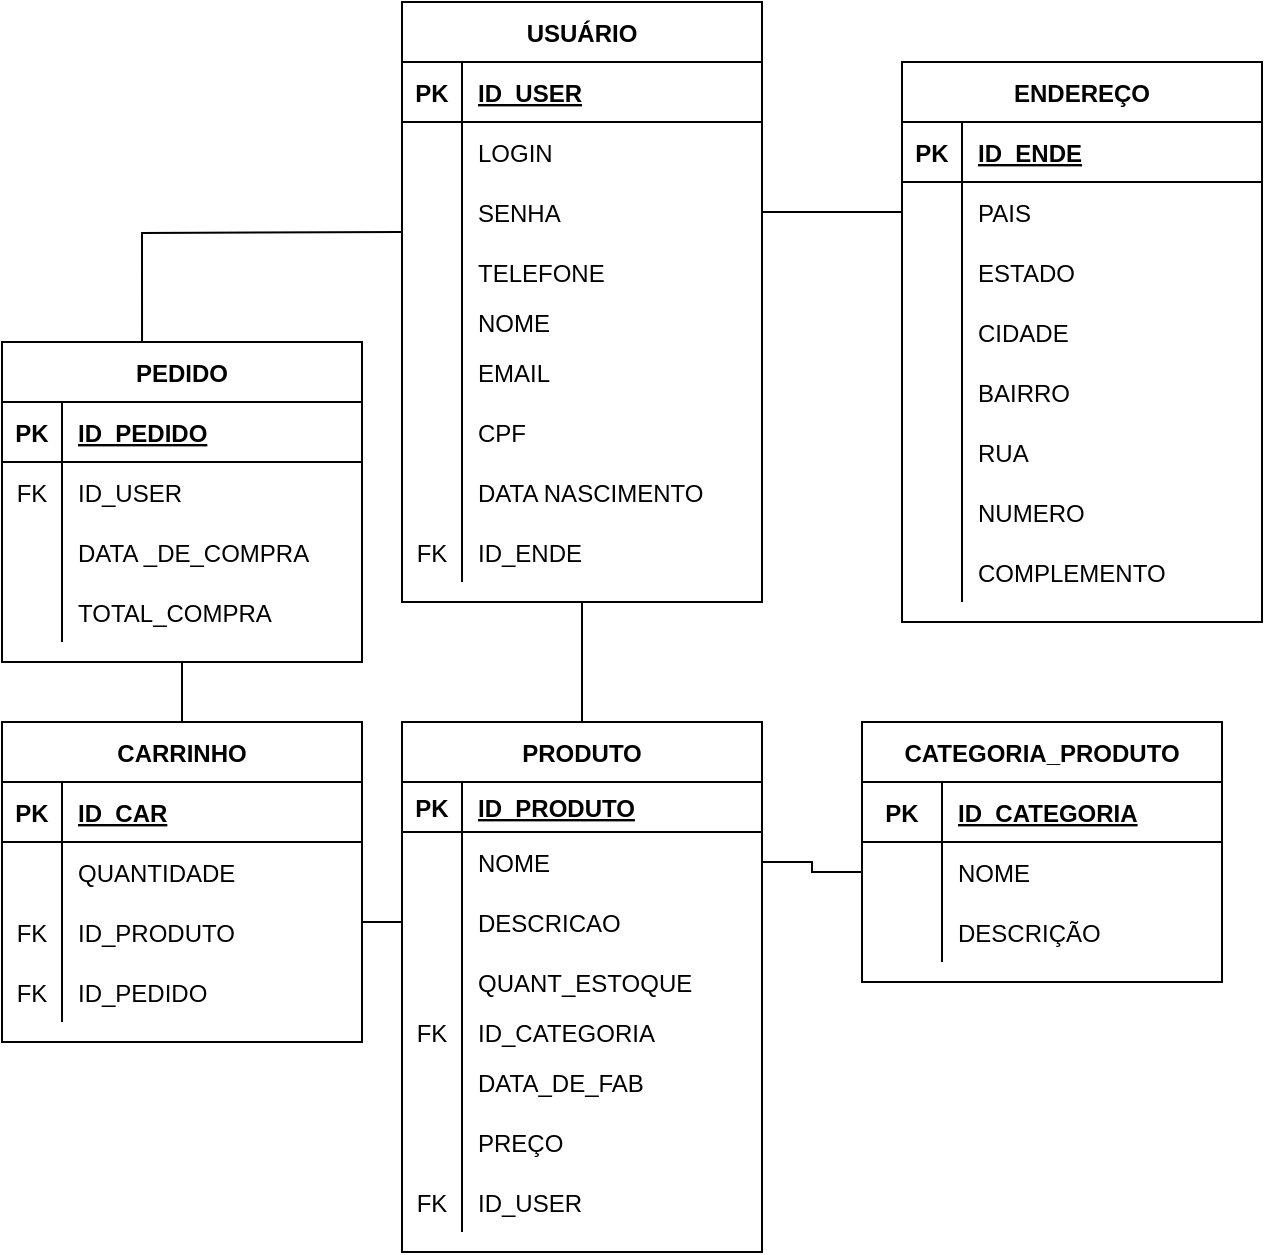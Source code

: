<mxfile version="13.5.1" type="device"><diagram id="thLeZX51l9fDppsSgGyf" name="Page-1"><mxGraphModel dx="1221" dy="1756" grid="1" gridSize="10" guides="1" tooltips="1" connect="1" arrows="1" fold="1" page="1" pageScale="1" pageWidth="827" pageHeight="1169" math="0" shadow="0"><root><mxCell id="0"/><mxCell id="1" parent="0"/><mxCell id="91RsyNtxcavMbEjp9YVm-163" style="edgeStyle=orthogonalEdgeStyle;rounded=0;orthogonalLoop=1;jettySize=auto;html=1;exitX=0;exitY=0.5;exitDx=0;exitDy=0;entryX=0.389;entryY=0;entryDx=0;entryDy=0;entryPerimeter=0;fontSize=14;endArrow=none;endFill=0;" parent="1" target="91RsyNtxcavMbEjp9YVm-136" edge="1"><mxGeometry relative="1" as="geometry"><mxPoint x="240" y="55" as="sourcePoint"/></mxGeometry></mxCell><mxCell id="zYFtbOFCYkph0KCVKsS1-35" style="edgeStyle=orthogonalEdgeStyle;rounded=0;orthogonalLoop=1;jettySize=auto;html=1;exitX=0.5;exitY=1;exitDx=0;exitDy=0;startArrow=none;startFill=0;strokeColor=#000000;entryX=0.5;entryY=0;entryDx=0;entryDy=0;endArrow=none;endFill=0;" edge="1" parent="1" source="91RsyNtxcavMbEjp9YVm-18" target="91RsyNtxcavMbEjp9YVm-158"><mxGeometry relative="1" as="geometry"><mxPoint x="329.588" y="300" as="targetPoint"/></mxGeometry></mxCell><mxCell id="91RsyNtxcavMbEjp9YVm-18" value="USUÁRIO" style="shape=table;startSize=30;container=1;collapsible=1;childLayout=tableLayout;fixedRows=1;rowLines=0;fontStyle=1;align=center;resizeLast=1;" parent="1" vertex="1"><mxGeometry x="240" y="-60" width="180" height="300" as="geometry"/></mxCell><mxCell id="91RsyNtxcavMbEjp9YVm-212" value="" style="shape=partialRectangle;collapsible=0;dropTarget=0;pointerEvents=0;fillColor=none;top=0;left=0;bottom=1;right=0;points=[[0,0.5],[1,0.5]];portConstraint=eastwest;" parent="91RsyNtxcavMbEjp9YVm-18" vertex="1"><mxGeometry y="30" width="180" height="30" as="geometry"/></mxCell><mxCell id="91RsyNtxcavMbEjp9YVm-213" value="PK" style="shape=partialRectangle;connectable=0;fillColor=none;top=0;left=0;bottom=0;right=0;fontStyle=1;overflow=hidden;" parent="91RsyNtxcavMbEjp9YVm-212" vertex="1"><mxGeometry width="30" height="30" as="geometry"/></mxCell><mxCell id="91RsyNtxcavMbEjp9YVm-214" value="ID_USER" style="shape=partialRectangle;connectable=0;fillColor=none;top=0;left=0;bottom=0;right=0;align=left;spacingLeft=6;fontStyle=5;overflow=hidden;" parent="91RsyNtxcavMbEjp9YVm-212" vertex="1"><mxGeometry x="30" width="150" height="30" as="geometry"/></mxCell><mxCell id="91RsyNtxcavMbEjp9YVm-167" value="" style="shape=partialRectangle;collapsible=0;dropTarget=0;pointerEvents=0;fillColor=none;top=0;left=0;bottom=0;right=0;points=[[0,0.5],[1,0.5]];portConstraint=eastwest;" parent="91RsyNtxcavMbEjp9YVm-18" vertex="1"><mxGeometry y="60" width="180" height="30" as="geometry"/></mxCell><mxCell id="91RsyNtxcavMbEjp9YVm-168" value="" style="shape=partialRectangle;connectable=0;fillColor=none;top=0;left=0;bottom=0;right=0;editable=1;overflow=hidden;" parent="91RsyNtxcavMbEjp9YVm-167" vertex="1"><mxGeometry width="30" height="30" as="geometry"/></mxCell><mxCell id="91RsyNtxcavMbEjp9YVm-169" value="LOGIN" style="shape=partialRectangle;connectable=0;fillColor=none;top=0;left=0;bottom=0;right=0;align=left;spacingLeft=6;overflow=hidden;" parent="91RsyNtxcavMbEjp9YVm-167" vertex="1"><mxGeometry x="30" width="150" height="30" as="geometry"/></mxCell><mxCell id="zYFtbOFCYkph0KCVKsS1-2" value="" style="shape=partialRectangle;collapsible=0;dropTarget=0;pointerEvents=0;fillColor=none;top=0;left=0;bottom=0;right=0;points=[[0,0.5],[1,0.5]];portConstraint=eastwest;" vertex="1" parent="91RsyNtxcavMbEjp9YVm-18"><mxGeometry y="90" width="180" height="30" as="geometry"/></mxCell><mxCell id="zYFtbOFCYkph0KCVKsS1-3" value="" style="shape=partialRectangle;connectable=0;fillColor=none;top=0;left=0;bottom=0;right=0;editable=1;overflow=hidden;" vertex="1" parent="zYFtbOFCYkph0KCVKsS1-2"><mxGeometry width="30" height="30" as="geometry"/></mxCell><mxCell id="zYFtbOFCYkph0KCVKsS1-4" value="SENHA" style="shape=partialRectangle;connectable=0;fillColor=none;top=0;left=0;bottom=0;right=0;align=left;spacingLeft=6;overflow=hidden;" vertex="1" parent="zYFtbOFCYkph0KCVKsS1-2"><mxGeometry x="30" width="150" height="30" as="geometry"/></mxCell><mxCell id="91RsyNtxcavMbEjp9YVm-224" value="" style="shape=partialRectangle;collapsible=0;dropTarget=0;pointerEvents=0;fillColor=none;top=0;left=0;bottom=0;right=0;points=[[0,0.5],[1,0.5]];portConstraint=eastwest;" parent="91RsyNtxcavMbEjp9YVm-18" vertex="1"><mxGeometry y="120" width="180" height="30" as="geometry"/></mxCell><mxCell id="91RsyNtxcavMbEjp9YVm-225" value="" style="shape=partialRectangle;connectable=0;fillColor=none;top=0;left=0;bottom=0;right=0;editable=1;overflow=hidden;" parent="91RsyNtxcavMbEjp9YVm-224" vertex="1"><mxGeometry width="30" height="30" as="geometry"/></mxCell><mxCell id="91RsyNtxcavMbEjp9YVm-226" value="TELEFONE" style="shape=partialRectangle;connectable=0;fillColor=none;top=0;left=0;bottom=0;right=0;align=left;spacingLeft=6;overflow=hidden;" parent="91RsyNtxcavMbEjp9YVm-224" vertex="1"><mxGeometry x="30" width="150" height="30" as="geometry"/></mxCell><mxCell id="91RsyNtxcavMbEjp9YVm-232" value="" style="shape=partialRectangle;collapsible=0;dropTarget=0;pointerEvents=0;fillColor=none;top=0;left=0;bottom=0;right=0;points=[[0,0.5],[1,0.5]];portConstraint=eastwest;" parent="91RsyNtxcavMbEjp9YVm-18" vertex="1"><mxGeometry y="150" width="180" height="20" as="geometry"/></mxCell><mxCell id="91RsyNtxcavMbEjp9YVm-233" value="" style="shape=partialRectangle;connectable=0;fillColor=none;top=0;left=0;bottom=0;right=0;editable=1;overflow=hidden;" parent="91RsyNtxcavMbEjp9YVm-232" vertex="1"><mxGeometry width="30" height="20" as="geometry"/></mxCell><mxCell id="91RsyNtxcavMbEjp9YVm-234" value="NOME" style="shape=partialRectangle;connectable=0;fillColor=none;top=0;left=0;bottom=0;right=0;align=left;spacingLeft=6;overflow=hidden;" parent="91RsyNtxcavMbEjp9YVm-232" vertex="1"><mxGeometry x="30" width="150" height="20" as="geometry"/></mxCell><mxCell id="91RsyNtxcavMbEjp9YVm-236" value="" style="shape=partialRectangle;collapsible=0;dropTarget=0;pointerEvents=0;fillColor=none;top=0;left=0;bottom=0;right=0;points=[[0,0.5],[1,0.5]];portConstraint=eastwest;" parent="91RsyNtxcavMbEjp9YVm-18" vertex="1"><mxGeometry y="170" width="180" height="30" as="geometry"/></mxCell><mxCell id="91RsyNtxcavMbEjp9YVm-237" value="" style="shape=partialRectangle;connectable=0;fillColor=none;top=0;left=0;bottom=0;right=0;editable=1;overflow=hidden;" parent="91RsyNtxcavMbEjp9YVm-236" vertex="1"><mxGeometry width="30" height="30" as="geometry"/></mxCell><mxCell id="91RsyNtxcavMbEjp9YVm-238" value="EMAIL" style="shape=partialRectangle;connectable=0;fillColor=none;top=0;left=0;bottom=0;right=0;align=left;spacingLeft=6;overflow=hidden;" parent="91RsyNtxcavMbEjp9YVm-236" vertex="1"><mxGeometry x="30" width="150" height="30" as="geometry"/></mxCell><mxCell id="91RsyNtxcavMbEjp9YVm-240" value="" style="shape=partialRectangle;collapsible=0;dropTarget=0;pointerEvents=0;fillColor=none;top=0;left=0;bottom=0;right=0;points=[[0,0.5],[1,0.5]];portConstraint=eastwest;" parent="91RsyNtxcavMbEjp9YVm-18" vertex="1"><mxGeometry y="200" width="180" height="30" as="geometry"/></mxCell><mxCell id="91RsyNtxcavMbEjp9YVm-241" value="" style="shape=partialRectangle;connectable=0;fillColor=none;top=0;left=0;bottom=0;right=0;editable=1;overflow=hidden;" parent="91RsyNtxcavMbEjp9YVm-240" vertex="1"><mxGeometry width="30" height="30" as="geometry"/></mxCell><mxCell id="91RsyNtxcavMbEjp9YVm-242" value="CPF" style="shape=partialRectangle;connectable=0;fillColor=none;top=0;left=0;bottom=0;right=0;align=left;spacingLeft=6;overflow=hidden;" parent="91RsyNtxcavMbEjp9YVm-240" vertex="1"><mxGeometry x="30" width="150" height="30" as="geometry"/></mxCell><mxCell id="91RsyNtxcavMbEjp9YVm-244" value="" style="shape=partialRectangle;collapsible=0;dropTarget=0;pointerEvents=0;fillColor=none;top=0;left=0;bottom=0;right=0;points=[[0,0.5],[1,0.5]];portConstraint=eastwest;" parent="91RsyNtxcavMbEjp9YVm-18" vertex="1"><mxGeometry y="230" width="180" height="30" as="geometry"/></mxCell><mxCell id="91RsyNtxcavMbEjp9YVm-245" value="" style="shape=partialRectangle;connectable=0;fillColor=none;top=0;left=0;bottom=0;right=0;editable=1;overflow=hidden;" parent="91RsyNtxcavMbEjp9YVm-244" vertex="1"><mxGeometry width="30" height="30" as="geometry"/></mxCell><mxCell id="91RsyNtxcavMbEjp9YVm-246" value="DATA NASCIMENTO" style="shape=partialRectangle;connectable=0;fillColor=none;top=0;left=0;bottom=0;right=0;align=left;spacingLeft=6;overflow=hidden;" parent="91RsyNtxcavMbEjp9YVm-244" vertex="1"><mxGeometry x="30" width="150" height="30" as="geometry"/></mxCell><mxCell id="zYFtbOFCYkph0KCVKsS1-84" value="" style="shape=partialRectangle;collapsible=0;dropTarget=0;pointerEvents=0;fillColor=none;top=0;left=0;bottom=0;right=0;points=[[0,0.5],[1,0.5]];portConstraint=eastwest;" vertex="1" parent="91RsyNtxcavMbEjp9YVm-18"><mxGeometry y="260" width="180" height="30" as="geometry"/></mxCell><mxCell id="zYFtbOFCYkph0KCVKsS1-85" value="FK" style="shape=partialRectangle;connectable=0;fillColor=none;top=0;left=0;bottom=0;right=0;fontStyle=0;overflow=hidden;" vertex="1" parent="zYFtbOFCYkph0KCVKsS1-84"><mxGeometry width="30" height="30" as="geometry"/></mxCell><mxCell id="zYFtbOFCYkph0KCVKsS1-86" value="ID_ENDE" style="shape=partialRectangle;connectable=0;fillColor=none;top=0;left=0;bottom=0;right=0;align=left;spacingLeft=6;fontStyle=0;overflow=hidden;" vertex="1" parent="zYFtbOFCYkph0KCVKsS1-84"><mxGeometry x="30" width="150" height="30" as="geometry"/></mxCell><mxCell id="zYFtbOFCYkph0KCVKsS1-54" style="edgeStyle=orthogonalEdgeStyle;rounded=0;orthogonalLoop=1;jettySize=auto;html=1;exitX=0.5;exitY=1;exitDx=0;exitDy=0;entryX=0.5;entryY=0;entryDx=0;entryDy=0;startArrow=none;startFill=0;strokeColor=#000000;endArrow=none;endFill=0;" edge="1" parent="1" source="91RsyNtxcavMbEjp9YVm-136" target="zYFtbOFCYkph0KCVKsS1-41"><mxGeometry relative="1" as="geometry"/></mxCell><mxCell id="zYFtbOFCYkph0KCVKsS1-41" value="CARRINHO" style="shape=table;startSize=30;container=1;collapsible=1;childLayout=tableLayout;fixedRows=1;rowLines=0;fontStyle=1;align=center;resizeLast=1;" vertex="1" parent="1"><mxGeometry x="40" y="300" width="180" height="160" as="geometry"/></mxCell><mxCell id="zYFtbOFCYkph0KCVKsS1-42" value="" style="shape=partialRectangle;collapsible=0;dropTarget=0;pointerEvents=0;fillColor=none;top=0;left=0;bottom=1;right=0;points=[[0,0.5],[1,0.5]];portConstraint=eastwest;" vertex="1" parent="zYFtbOFCYkph0KCVKsS1-41"><mxGeometry y="30" width="180" height="30" as="geometry"/></mxCell><mxCell id="zYFtbOFCYkph0KCVKsS1-43" value="PK" style="shape=partialRectangle;connectable=0;fillColor=none;top=0;left=0;bottom=0;right=0;fontStyle=1;overflow=hidden;" vertex="1" parent="zYFtbOFCYkph0KCVKsS1-42"><mxGeometry width="30" height="30" as="geometry"/></mxCell><mxCell id="zYFtbOFCYkph0KCVKsS1-44" value="ID_CAR" style="shape=partialRectangle;connectable=0;fillColor=none;top=0;left=0;bottom=0;right=0;align=left;spacingLeft=6;fontStyle=5;overflow=hidden;" vertex="1" parent="zYFtbOFCYkph0KCVKsS1-42"><mxGeometry x="30" width="150" height="30" as="geometry"/></mxCell><mxCell id="zYFtbOFCYkph0KCVKsS1-48" value="" style="shape=partialRectangle;collapsible=0;dropTarget=0;pointerEvents=0;fillColor=none;top=0;left=0;bottom=0;right=0;points=[[0,0.5],[1,0.5]];portConstraint=eastwest;" vertex="1" parent="zYFtbOFCYkph0KCVKsS1-41"><mxGeometry y="60" width="180" height="30" as="geometry"/></mxCell><mxCell id="zYFtbOFCYkph0KCVKsS1-49" value="" style="shape=partialRectangle;connectable=0;fillColor=none;top=0;left=0;bottom=0;right=0;editable=1;overflow=hidden;" vertex="1" parent="zYFtbOFCYkph0KCVKsS1-48"><mxGeometry width="30" height="30" as="geometry"/></mxCell><mxCell id="zYFtbOFCYkph0KCVKsS1-50" value="QUANTIDADE" style="shape=partialRectangle;connectable=0;fillColor=none;top=0;left=0;bottom=0;right=0;align=left;spacingLeft=6;overflow=hidden;" vertex="1" parent="zYFtbOFCYkph0KCVKsS1-48"><mxGeometry x="30" width="150" height="30" as="geometry"/></mxCell><mxCell id="zYFtbOFCYkph0KCVKsS1-56" value="" style="shape=partialRectangle;collapsible=0;dropTarget=0;pointerEvents=0;fillColor=none;top=0;left=0;bottom=0;right=0;points=[[0,0.5],[1,0.5]];portConstraint=eastwest;" vertex="1" parent="zYFtbOFCYkph0KCVKsS1-41"><mxGeometry y="90" width="180" height="30" as="geometry"/></mxCell><mxCell id="zYFtbOFCYkph0KCVKsS1-57" value="FK" style="shape=partialRectangle;connectable=0;fillColor=none;top=0;left=0;bottom=0;right=0;fontStyle=0;overflow=hidden;" vertex="1" parent="zYFtbOFCYkph0KCVKsS1-56"><mxGeometry width="30" height="30" as="geometry"/></mxCell><mxCell id="zYFtbOFCYkph0KCVKsS1-58" value="ID_PRODUTO" style="shape=partialRectangle;connectable=0;fillColor=none;top=0;left=0;bottom=0;right=0;align=left;spacingLeft=6;fontStyle=0;overflow=hidden;" vertex="1" parent="zYFtbOFCYkph0KCVKsS1-56"><mxGeometry x="30" width="150" height="30" as="geometry"/></mxCell><mxCell id="zYFtbOFCYkph0KCVKsS1-60" value="" style="shape=partialRectangle;collapsible=0;dropTarget=0;pointerEvents=0;fillColor=none;top=0;left=0;bottom=0;right=0;points=[[0,0.5],[1,0.5]];portConstraint=eastwest;" vertex="1" parent="zYFtbOFCYkph0KCVKsS1-41"><mxGeometry y="120" width="180" height="30" as="geometry"/></mxCell><mxCell id="zYFtbOFCYkph0KCVKsS1-61" value="FK" style="shape=partialRectangle;connectable=0;fillColor=none;top=0;left=0;bottom=0;right=0;fontStyle=0;overflow=hidden;" vertex="1" parent="zYFtbOFCYkph0KCVKsS1-60"><mxGeometry width="30" height="30" as="geometry"/></mxCell><mxCell id="zYFtbOFCYkph0KCVKsS1-62" value="ID_PEDIDO" style="shape=partialRectangle;connectable=0;fillColor=none;top=0;left=0;bottom=0;right=0;align=left;spacingLeft=6;fontStyle=0;overflow=hidden;" vertex="1" parent="zYFtbOFCYkph0KCVKsS1-60"><mxGeometry x="30" width="150" height="30" as="geometry"/></mxCell><mxCell id="91RsyNtxcavMbEjp9YVm-136" value="PEDIDO" style="shape=table;startSize=30;container=1;collapsible=1;childLayout=tableLayout;fixedRows=1;rowLines=0;fontStyle=1;align=center;resizeLast=1;" parent="1" vertex="1"><mxGeometry x="40" y="110" width="180" height="160" as="geometry"/></mxCell><mxCell id="zYFtbOFCYkph0KCVKsS1-10" value="" style="shape=partialRectangle;collapsible=0;dropTarget=0;pointerEvents=0;fillColor=none;top=0;left=0;bottom=1;right=0;points=[[0,0.5],[1,0.5]];portConstraint=eastwest;" vertex="1" parent="91RsyNtxcavMbEjp9YVm-136"><mxGeometry y="30" width="180" height="30" as="geometry"/></mxCell><mxCell id="zYFtbOFCYkph0KCVKsS1-11" value="PK" style="shape=partialRectangle;connectable=0;fillColor=none;top=0;left=0;bottom=0;right=0;fontStyle=1;overflow=hidden;" vertex="1" parent="zYFtbOFCYkph0KCVKsS1-10"><mxGeometry width="30" height="30" as="geometry"/></mxCell><mxCell id="zYFtbOFCYkph0KCVKsS1-12" value="ID_PEDIDO" style="shape=partialRectangle;connectable=0;fillColor=none;top=0;left=0;bottom=0;right=0;align=left;spacingLeft=6;fontStyle=5;overflow=hidden;" vertex="1" parent="zYFtbOFCYkph0KCVKsS1-10"><mxGeometry x="30" width="150" height="30" as="geometry"/></mxCell><mxCell id="dUdQJl45OHKgWhqZl11a-14" value="" style="shape=partialRectangle;collapsible=0;dropTarget=0;pointerEvents=0;fillColor=none;top=0;left=0;bottom=0;right=0;points=[[0,0.5],[1,0.5]];portConstraint=eastwest;" parent="91RsyNtxcavMbEjp9YVm-136" vertex="1"><mxGeometry y="60" width="180" height="30" as="geometry"/></mxCell><mxCell id="dUdQJl45OHKgWhqZl11a-15" value="FK" style="shape=partialRectangle;connectable=0;fillColor=none;top=0;left=0;bottom=0;right=0;fontStyle=0;overflow=hidden;" parent="dUdQJl45OHKgWhqZl11a-14" vertex="1"><mxGeometry width="30" height="30" as="geometry"/></mxCell><mxCell id="dUdQJl45OHKgWhqZl11a-16" value="ID_USER" style="shape=partialRectangle;connectable=0;fillColor=none;top=0;left=0;bottom=0;right=0;align=left;spacingLeft=6;fontStyle=0;overflow=hidden;" parent="dUdQJl45OHKgWhqZl11a-14" vertex="1"><mxGeometry x="30" width="150" height="30" as="geometry"/></mxCell><mxCell id="dUdQJl45OHKgWhqZl11a-17" value="" style="shape=partialRectangle;collapsible=0;dropTarget=0;pointerEvents=0;fillColor=none;top=0;left=0;bottom=0;right=0;points=[[0,0.5],[1,0.5]];portConstraint=eastwest;" parent="91RsyNtxcavMbEjp9YVm-136" vertex="1"><mxGeometry y="90" width="180" height="30" as="geometry"/></mxCell><mxCell id="dUdQJl45OHKgWhqZl11a-18" value="" style="shape=partialRectangle;connectable=0;fillColor=none;top=0;left=0;bottom=0;right=0;editable=1;overflow=hidden;" parent="dUdQJl45OHKgWhqZl11a-17" vertex="1"><mxGeometry width="30" height="30" as="geometry"/></mxCell><mxCell id="dUdQJl45OHKgWhqZl11a-19" value="DATA _DE_COMPRA" style="shape=partialRectangle;connectable=0;fillColor=none;top=0;left=0;bottom=0;right=0;align=left;spacingLeft=6;overflow=hidden;" parent="dUdQJl45OHKgWhqZl11a-17" vertex="1"><mxGeometry x="30" width="150" height="30" as="geometry"/></mxCell><mxCell id="zYFtbOFCYkph0KCVKsS1-65" value="" style="shape=partialRectangle;collapsible=0;dropTarget=0;pointerEvents=0;fillColor=none;top=0;left=0;bottom=0;right=0;points=[[0,0.5],[1,0.5]];portConstraint=eastwest;" vertex="1" parent="91RsyNtxcavMbEjp9YVm-136"><mxGeometry y="120" width="180" height="30" as="geometry"/></mxCell><mxCell id="zYFtbOFCYkph0KCVKsS1-66" value="" style="shape=partialRectangle;connectable=0;fillColor=none;top=0;left=0;bottom=0;right=0;editable=1;overflow=hidden;" vertex="1" parent="zYFtbOFCYkph0KCVKsS1-65"><mxGeometry width="30" height="30" as="geometry"/></mxCell><mxCell id="zYFtbOFCYkph0KCVKsS1-67" value="TOTAL_COMPRA" style="shape=partialRectangle;connectable=0;fillColor=none;top=0;left=0;bottom=0;right=0;align=left;spacingLeft=6;overflow=hidden;" vertex="1" parent="zYFtbOFCYkph0KCVKsS1-65"><mxGeometry x="30" width="150" height="30" as="geometry"/></mxCell><mxCell id="91RsyNtxcavMbEjp9YVm-158" value="PRODUTO" style="shape=table;startSize=30;container=1;collapsible=1;childLayout=tableLayout;fixedRows=1;rowLines=0;fontStyle=1;align=center;resizeLast=1;" parent="1" vertex="1"><mxGeometry x="240" y="300" width="180" height="265" as="geometry"/></mxCell><mxCell id="91RsyNtxcavMbEjp9YVm-196" value="" style="shape=partialRectangle;collapsible=0;dropTarget=0;pointerEvents=0;fillColor=none;top=0;left=0;bottom=1;right=0;points=[[0,0.5],[1,0.5]];portConstraint=eastwest;fontSize=14;" parent="91RsyNtxcavMbEjp9YVm-158" vertex="1"><mxGeometry y="30" width="180" height="25" as="geometry"/></mxCell><mxCell id="91RsyNtxcavMbEjp9YVm-197" value="PK" style="shape=partialRectangle;connectable=0;fillColor=none;top=0;left=0;bottom=0;right=0;fontStyle=1;overflow=hidden;" parent="91RsyNtxcavMbEjp9YVm-196" vertex="1"><mxGeometry width="30" height="25" as="geometry"/></mxCell><mxCell id="91RsyNtxcavMbEjp9YVm-198" value="ID_PRODUTO" style="shape=partialRectangle;connectable=0;fillColor=none;top=0;left=0;bottom=0;right=0;align=left;spacingLeft=6;fontStyle=5;overflow=hidden;" parent="91RsyNtxcavMbEjp9YVm-196" vertex="1"><mxGeometry x="30" width="150" height="25" as="geometry"/></mxCell><mxCell id="91RsyNtxcavMbEjp9YVm-185" value="" style="shape=partialRectangle;collapsible=0;dropTarget=0;pointerEvents=0;fillColor=none;top=0;left=0;bottom=0;right=0;points=[[0,0.5],[1,0.5]];portConstraint=eastwest;" parent="91RsyNtxcavMbEjp9YVm-158" vertex="1"><mxGeometry y="55" width="180" height="30" as="geometry"/></mxCell><mxCell id="91RsyNtxcavMbEjp9YVm-186" value="" style="shape=partialRectangle;connectable=0;fillColor=none;top=0;left=0;bottom=0;right=0;editable=1;overflow=hidden;" parent="91RsyNtxcavMbEjp9YVm-185" vertex="1"><mxGeometry width="30" height="30" as="geometry"/></mxCell><mxCell id="91RsyNtxcavMbEjp9YVm-187" value="NOME" style="shape=partialRectangle;connectable=0;fillColor=none;top=0;left=0;bottom=0;right=0;align=left;spacingLeft=6;overflow=hidden;" parent="91RsyNtxcavMbEjp9YVm-185" vertex="1"><mxGeometry x="30" width="150" height="30" as="geometry"/></mxCell><mxCell id="91RsyNtxcavMbEjp9YVm-189" value="" style="shape=partialRectangle;collapsible=0;dropTarget=0;pointerEvents=0;fillColor=none;top=0;left=0;bottom=0;right=0;points=[[0,0.5],[1,0.5]];portConstraint=eastwest;" parent="91RsyNtxcavMbEjp9YVm-158" vertex="1"><mxGeometry y="85" width="180" height="30" as="geometry"/></mxCell><mxCell id="91RsyNtxcavMbEjp9YVm-190" value="" style="shape=partialRectangle;connectable=0;fillColor=none;top=0;left=0;bottom=0;right=0;editable=1;overflow=hidden;" parent="91RsyNtxcavMbEjp9YVm-189" vertex="1"><mxGeometry width="30" height="30" as="geometry"/></mxCell><mxCell id="91RsyNtxcavMbEjp9YVm-191" value="DESCRICAO" style="shape=partialRectangle;connectable=0;fillColor=none;top=0;left=0;bottom=0;right=0;align=left;spacingLeft=6;overflow=hidden;" parent="91RsyNtxcavMbEjp9YVm-189" vertex="1"><mxGeometry x="30" width="150" height="30" as="geometry"/></mxCell><mxCell id="91RsyNtxcavMbEjp9YVm-200" value="" style="shape=partialRectangle;collapsible=0;dropTarget=0;pointerEvents=0;fillColor=none;top=0;left=0;bottom=0;right=0;points=[[0,0.5],[1,0.5]];portConstraint=eastwest;" parent="91RsyNtxcavMbEjp9YVm-158" vertex="1"><mxGeometry y="115" width="180" height="30" as="geometry"/></mxCell><mxCell id="91RsyNtxcavMbEjp9YVm-201" value="" style="shape=partialRectangle;connectable=0;fillColor=none;top=0;left=0;bottom=0;right=0;editable=1;overflow=hidden;" parent="91RsyNtxcavMbEjp9YVm-200" vertex="1"><mxGeometry width="30" height="30" as="geometry"/></mxCell><mxCell id="91RsyNtxcavMbEjp9YVm-202" value="QUANT_ESTOQUE" style="shape=partialRectangle;connectable=0;fillColor=none;top=0;left=0;bottom=0;right=0;align=left;spacingLeft=6;overflow=hidden;" parent="91RsyNtxcavMbEjp9YVm-200" vertex="1"><mxGeometry x="30" width="150" height="30" as="geometry"/></mxCell><mxCell id="dUdQJl45OHKgWhqZl11a-1" value="" style="shape=partialRectangle;collapsible=0;dropTarget=0;pointerEvents=0;fillColor=none;top=0;left=0;bottom=0;right=0;points=[[0,0.5],[1,0.5]];portConstraint=eastwest;" parent="91RsyNtxcavMbEjp9YVm-158" vertex="1"><mxGeometry y="145" width="180" height="20" as="geometry"/></mxCell><mxCell id="dUdQJl45OHKgWhqZl11a-2" value="FK" style="shape=partialRectangle;connectable=0;fillColor=none;top=0;left=0;bottom=0;right=0;fontStyle=0;overflow=hidden;" parent="dUdQJl45OHKgWhqZl11a-1" vertex="1"><mxGeometry width="30" height="20" as="geometry"/></mxCell><mxCell id="dUdQJl45OHKgWhqZl11a-3" value="ID_CATEGORIA" style="shape=partialRectangle;connectable=0;fillColor=none;top=0;left=0;bottom=0;right=0;align=left;spacingLeft=6;fontStyle=0;overflow=hidden;" parent="dUdQJl45OHKgWhqZl11a-1" vertex="1"><mxGeometry x="30" width="150" height="20" as="geometry"/></mxCell><mxCell id="91RsyNtxcavMbEjp9YVm-204" value="" style="shape=partialRectangle;collapsible=0;dropTarget=0;pointerEvents=0;fillColor=none;top=0;left=0;bottom=0;right=0;points=[[0,0.5],[1,0.5]];portConstraint=eastwest;" parent="91RsyNtxcavMbEjp9YVm-158" vertex="1"><mxGeometry y="165" width="180" height="30" as="geometry"/></mxCell><mxCell id="91RsyNtxcavMbEjp9YVm-205" value="" style="shape=partialRectangle;connectable=0;fillColor=none;top=0;left=0;bottom=0;right=0;editable=1;overflow=hidden;" parent="91RsyNtxcavMbEjp9YVm-204" vertex="1"><mxGeometry width="30" height="30" as="geometry"/></mxCell><mxCell id="91RsyNtxcavMbEjp9YVm-206" value="DATA_DE_FAB" style="shape=partialRectangle;connectable=0;fillColor=none;top=0;left=0;bottom=0;right=0;align=left;spacingLeft=6;overflow=hidden;" parent="91RsyNtxcavMbEjp9YVm-204" vertex="1"><mxGeometry x="30" width="150" height="30" as="geometry"/></mxCell><mxCell id="91RsyNtxcavMbEjp9YVm-208" value="" style="shape=partialRectangle;collapsible=0;dropTarget=0;pointerEvents=0;fillColor=none;top=0;left=0;bottom=0;right=0;points=[[0,0.5],[1,0.5]];portConstraint=eastwest;" parent="91RsyNtxcavMbEjp9YVm-158" vertex="1"><mxGeometry y="195" width="180" height="30" as="geometry"/></mxCell><mxCell id="91RsyNtxcavMbEjp9YVm-209" value="" style="shape=partialRectangle;connectable=0;fillColor=none;top=0;left=0;bottom=0;right=0;editable=1;overflow=hidden;" parent="91RsyNtxcavMbEjp9YVm-208" vertex="1"><mxGeometry width="30" height="30" as="geometry"/></mxCell><mxCell id="91RsyNtxcavMbEjp9YVm-210" value="PREÇO" style="shape=partialRectangle;connectable=0;fillColor=none;top=0;left=0;bottom=0;right=0;align=left;spacingLeft=6;overflow=hidden;" parent="91RsyNtxcavMbEjp9YVm-208" vertex="1"><mxGeometry x="30" width="150" height="30" as="geometry"/></mxCell><mxCell id="91RsyNtxcavMbEjp9YVm-216" value="" style="shape=partialRectangle;collapsible=0;dropTarget=0;pointerEvents=0;fillColor=none;top=0;left=0;bottom=0;right=0;points=[[0,0.5],[1,0.5]];portConstraint=eastwest;" parent="91RsyNtxcavMbEjp9YVm-158" vertex="1"><mxGeometry y="225" width="180" height="30" as="geometry"/></mxCell><mxCell id="91RsyNtxcavMbEjp9YVm-217" value="FK" style="shape=partialRectangle;connectable=0;fillColor=none;top=0;left=0;bottom=0;right=0;fontStyle=0;overflow=hidden;" parent="91RsyNtxcavMbEjp9YVm-216" vertex="1"><mxGeometry width="30" height="30" as="geometry"/></mxCell><mxCell id="91RsyNtxcavMbEjp9YVm-218" value="ID_USER" style="shape=partialRectangle;connectable=0;fillColor=none;top=0;left=0;bottom=0;right=0;align=left;spacingLeft=6;fontStyle=0;overflow=hidden;" parent="91RsyNtxcavMbEjp9YVm-216" vertex="1"><mxGeometry x="30" width="150" height="30" as="geometry"/></mxCell><mxCell id="zYFtbOFCYkph0KCVKsS1-68" style="edgeStyle=orthogonalEdgeStyle;rounded=0;orthogonalLoop=1;jettySize=auto;html=1;exitX=0;exitY=0.5;exitDx=0;exitDy=0;entryX=1;entryY=0.5;entryDx=0;entryDy=0;startArrow=none;startFill=0;strokeColor=#000000;endArrow=none;endFill=0;" edge="1" parent="1" source="91RsyNtxcavMbEjp9YVm-189" target="zYFtbOFCYkph0KCVKsS1-56"><mxGeometry relative="1" as="geometry"/></mxCell><mxCell id="zYFtbOFCYkph0KCVKsS1-87" style="edgeStyle=orthogonalEdgeStyle;rounded=0;orthogonalLoop=1;jettySize=auto;html=1;exitX=0;exitY=0.5;exitDx=0;exitDy=0;entryX=1;entryY=0.5;entryDx=0;entryDy=0;startArrow=none;startFill=0;strokeColor=#000000;endArrow=none;endFill=0;" edge="1" parent="1" source="zYFtbOFCYkph0KCVKsS1-77" target="zYFtbOFCYkph0KCVKsS1-2"><mxGeometry relative="1" as="geometry"/></mxCell><mxCell id="zYFtbOFCYkph0KCVKsS1-70" value="ENDEREÇO" style="shape=table;startSize=30;container=1;collapsible=1;childLayout=tableLayout;fixedRows=1;rowLines=0;fontStyle=1;align=center;resizeLast=1;" vertex="1" parent="1"><mxGeometry x="490" y="-30" width="180" height="280" as="geometry"/></mxCell><mxCell id="zYFtbOFCYkph0KCVKsS1-71" value="" style="shape=partialRectangle;collapsible=0;dropTarget=0;pointerEvents=0;fillColor=none;top=0;left=0;bottom=1;right=0;points=[[0,0.5],[1,0.5]];portConstraint=eastwest;" vertex="1" parent="zYFtbOFCYkph0KCVKsS1-70"><mxGeometry y="30" width="180" height="30" as="geometry"/></mxCell><mxCell id="zYFtbOFCYkph0KCVKsS1-72" value="PK" style="shape=partialRectangle;connectable=0;fillColor=none;top=0;left=0;bottom=0;right=0;fontStyle=1;overflow=hidden;" vertex="1" parent="zYFtbOFCYkph0KCVKsS1-71"><mxGeometry width="30" height="30" as="geometry"/></mxCell><mxCell id="zYFtbOFCYkph0KCVKsS1-73" value="ID_ENDE" style="shape=partialRectangle;connectable=0;fillColor=none;top=0;left=0;bottom=0;right=0;align=left;spacingLeft=6;fontStyle=5;overflow=hidden;" vertex="1" parent="zYFtbOFCYkph0KCVKsS1-71"><mxGeometry x="30" width="150" height="30" as="geometry"/></mxCell><mxCell id="zYFtbOFCYkph0KCVKsS1-77" value="" style="shape=partialRectangle;collapsible=0;dropTarget=0;pointerEvents=0;fillColor=none;top=0;left=0;bottom=0;right=0;points=[[0,0.5],[1,0.5]];portConstraint=eastwest;" vertex="1" parent="zYFtbOFCYkph0KCVKsS1-70"><mxGeometry y="60" width="180" height="30" as="geometry"/></mxCell><mxCell id="zYFtbOFCYkph0KCVKsS1-78" value="" style="shape=partialRectangle;connectable=0;fillColor=none;top=0;left=0;bottom=0;right=0;editable=1;overflow=hidden;" vertex="1" parent="zYFtbOFCYkph0KCVKsS1-77"><mxGeometry width="30" height="30" as="geometry"/></mxCell><mxCell id="zYFtbOFCYkph0KCVKsS1-79" value="PAIS" style="shape=partialRectangle;connectable=0;fillColor=none;top=0;left=0;bottom=0;right=0;align=left;spacingLeft=6;overflow=hidden;" vertex="1" parent="zYFtbOFCYkph0KCVKsS1-77"><mxGeometry x="30" width="150" height="30" as="geometry"/></mxCell><mxCell id="zYFtbOFCYkph0KCVKsS1-74" value="" style="shape=partialRectangle;collapsible=0;dropTarget=0;pointerEvents=0;fillColor=none;top=0;left=0;bottom=0;right=0;points=[[0,0.5],[1,0.5]];portConstraint=eastwest;" vertex="1" parent="zYFtbOFCYkph0KCVKsS1-70"><mxGeometry y="90" width="180" height="30" as="geometry"/></mxCell><mxCell id="zYFtbOFCYkph0KCVKsS1-75" value="" style="shape=partialRectangle;connectable=0;fillColor=none;top=0;left=0;bottom=0;right=0;editable=1;overflow=hidden;" vertex="1" parent="zYFtbOFCYkph0KCVKsS1-74"><mxGeometry width="30" height="30" as="geometry"/></mxCell><mxCell id="zYFtbOFCYkph0KCVKsS1-76" value="ESTADO" style="shape=partialRectangle;connectable=0;fillColor=none;top=0;left=0;bottom=0;right=0;align=left;spacingLeft=6;overflow=hidden;" vertex="1" parent="zYFtbOFCYkph0KCVKsS1-74"><mxGeometry x="30" width="150" height="30" as="geometry"/></mxCell><mxCell id="zYFtbOFCYkph0KCVKsS1-80" value="" style="shape=partialRectangle;collapsible=0;dropTarget=0;pointerEvents=0;fillColor=none;top=0;left=0;bottom=0;right=0;points=[[0,0.5],[1,0.5]];portConstraint=eastwest;" vertex="1" parent="zYFtbOFCYkph0KCVKsS1-70"><mxGeometry y="120" width="180" height="30" as="geometry"/></mxCell><mxCell id="zYFtbOFCYkph0KCVKsS1-81" value="" style="shape=partialRectangle;connectable=0;fillColor=none;top=0;left=0;bottom=0;right=0;editable=1;overflow=hidden;" vertex="1" parent="zYFtbOFCYkph0KCVKsS1-80"><mxGeometry width="30" height="30" as="geometry"/></mxCell><mxCell id="zYFtbOFCYkph0KCVKsS1-82" value="CIDADE" style="shape=partialRectangle;connectable=0;fillColor=none;top=0;left=0;bottom=0;right=0;align=left;spacingLeft=6;overflow=hidden;" vertex="1" parent="zYFtbOFCYkph0KCVKsS1-80"><mxGeometry x="30" width="150" height="30" as="geometry"/></mxCell><mxCell id="zYFtbOFCYkph0KCVKsS1-89" value="" style="shape=partialRectangle;collapsible=0;dropTarget=0;pointerEvents=0;fillColor=none;top=0;left=0;bottom=0;right=0;points=[[0,0.5],[1,0.5]];portConstraint=eastwest;" vertex="1" parent="zYFtbOFCYkph0KCVKsS1-70"><mxGeometry y="150" width="180" height="30" as="geometry"/></mxCell><mxCell id="zYFtbOFCYkph0KCVKsS1-90" value="" style="shape=partialRectangle;connectable=0;fillColor=none;top=0;left=0;bottom=0;right=0;editable=1;overflow=hidden;" vertex="1" parent="zYFtbOFCYkph0KCVKsS1-89"><mxGeometry width="30" height="30" as="geometry"/></mxCell><mxCell id="zYFtbOFCYkph0KCVKsS1-91" value="BAIRRO" style="shape=partialRectangle;connectable=0;fillColor=none;top=0;left=0;bottom=0;right=0;align=left;spacingLeft=6;overflow=hidden;" vertex="1" parent="zYFtbOFCYkph0KCVKsS1-89"><mxGeometry x="30" width="150" height="30" as="geometry"/></mxCell><mxCell id="zYFtbOFCYkph0KCVKsS1-93" value="" style="shape=partialRectangle;collapsible=0;dropTarget=0;pointerEvents=0;fillColor=none;top=0;left=0;bottom=0;right=0;points=[[0,0.5],[1,0.5]];portConstraint=eastwest;" vertex="1" parent="zYFtbOFCYkph0KCVKsS1-70"><mxGeometry y="180" width="180" height="30" as="geometry"/></mxCell><mxCell id="zYFtbOFCYkph0KCVKsS1-94" value="" style="shape=partialRectangle;connectable=0;fillColor=none;top=0;left=0;bottom=0;right=0;editable=1;overflow=hidden;" vertex="1" parent="zYFtbOFCYkph0KCVKsS1-93"><mxGeometry width="30" height="30" as="geometry"/></mxCell><mxCell id="zYFtbOFCYkph0KCVKsS1-95" value="RUA" style="shape=partialRectangle;connectable=0;fillColor=none;top=0;left=0;bottom=0;right=0;align=left;spacingLeft=6;overflow=hidden;" vertex="1" parent="zYFtbOFCYkph0KCVKsS1-93"><mxGeometry x="30" width="150" height="30" as="geometry"/></mxCell><mxCell id="zYFtbOFCYkph0KCVKsS1-102" value="" style="shape=partialRectangle;collapsible=0;dropTarget=0;pointerEvents=0;fillColor=none;top=0;left=0;bottom=0;right=0;points=[[0,0.5],[1,0.5]];portConstraint=eastwest;" vertex="1" parent="zYFtbOFCYkph0KCVKsS1-70"><mxGeometry y="210" width="180" height="30" as="geometry"/></mxCell><mxCell id="zYFtbOFCYkph0KCVKsS1-103" value="" style="shape=partialRectangle;connectable=0;fillColor=none;top=0;left=0;bottom=0;right=0;editable=1;overflow=hidden;" vertex="1" parent="zYFtbOFCYkph0KCVKsS1-102"><mxGeometry width="30" height="30" as="geometry"/></mxCell><mxCell id="zYFtbOFCYkph0KCVKsS1-104" value="NUMERO" style="shape=partialRectangle;connectable=0;fillColor=none;top=0;left=0;bottom=0;right=0;align=left;spacingLeft=6;overflow=hidden;" vertex="1" parent="zYFtbOFCYkph0KCVKsS1-102"><mxGeometry x="30" width="150" height="30" as="geometry"/></mxCell><mxCell id="zYFtbOFCYkph0KCVKsS1-97" value="" style="shape=partialRectangle;collapsible=0;dropTarget=0;pointerEvents=0;fillColor=none;top=0;left=0;bottom=0;right=0;points=[[0,0.5],[1,0.5]];portConstraint=eastwest;" vertex="1" parent="zYFtbOFCYkph0KCVKsS1-70"><mxGeometry y="240" width="180" height="30" as="geometry"/></mxCell><mxCell id="zYFtbOFCYkph0KCVKsS1-98" value="" style="shape=partialRectangle;connectable=0;fillColor=none;top=0;left=0;bottom=0;right=0;editable=1;overflow=hidden;" vertex="1" parent="zYFtbOFCYkph0KCVKsS1-97"><mxGeometry width="30" height="30" as="geometry"/></mxCell><mxCell id="zYFtbOFCYkph0KCVKsS1-99" value="COMPLEMENTO" style="shape=partialRectangle;connectable=0;fillColor=none;top=0;left=0;bottom=0;right=0;align=left;spacingLeft=6;overflow=hidden;" vertex="1" parent="zYFtbOFCYkph0KCVKsS1-97"><mxGeometry x="30" width="150" height="30" as="geometry"/></mxCell><mxCell id="91RsyNtxcavMbEjp9YVm-154" value="CATEGORIA_PRODUTO" style="shape=table;startSize=30;container=1;collapsible=1;childLayout=tableLayout;fixedRows=1;rowLines=0;fontStyle=1;align=center;resizeLast=1;" parent="1" vertex="1"><mxGeometry x="470" y="300" width="180" height="130" as="geometry"/></mxCell><mxCell id="91RsyNtxcavMbEjp9YVm-252" value="" style="shape=partialRectangle;collapsible=0;dropTarget=0;pointerEvents=0;fillColor=none;top=0;left=0;bottom=1;right=0;points=[[0,0.5],[1,0.5]];portConstraint=eastwest;" parent="91RsyNtxcavMbEjp9YVm-154" vertex="1"><mxGeometry y="30" width="180" height="30" as="geometry"/></mxCell><mxCell id="91RsyNtxcavMbEjp9YVm-253" value="PK" style="shape=partialRectangle;connectable=0;fillColor=none;top=0;left=0;bottom=0;right=0;fontStyle=1;overflow=hidden;" parent="91RsyNtxcavMbEjp9YVm-252" vertex="1"><mxGeometry width="40" height="30" as="geometry"/></mxCell><mxCell id="91RsyNtxcavMbEjp9YVm-254" value="ID_CATEGORIA" style="shape=partialRectangle;connectable=0;fillColor=none;top=0;left=0;bottom=0;right=0;align=left;spacingLeft=6;fontStyle=5;overflow=hidden;" parent="91RsyNtxcavMbEjp9YVm-252" vertex="1"><mxGeometry x="40" width="140" height="30" as="geometry"/></mxCell><mxCell id="91RsyNtxcavMbEjp9YVm-248" value="" style="shape=partialRectangle;collapsible=0;dropTarget=0;pointerEvents=0;fillColor=none;top=0;left=0;bottom=0;right=0;points=[[0,0.5],[1,0.5]];portConstraint=eastwest;" parent="91RsyNtxcavMbEjp9YVm-154" vertex="1"><mxGeometry y="60" width="180" height="30" as="geometry"/></mxCell><mxCell id="91RsyNtxcavMbEjp9YVm-249" value="" style="shape=partialRectangle;connectable=0;fillColor=none;top=0;left=0;bottom=0;right=0;editable=1;overflow=hidden;" parent="91RsyNtxcavMbEjp9YVm-248" vertex="1"><mxGeometry width="40" height="30" as="geometry"/></mxCell><mxCell id="91RsyNtxcavMbEjp9YVm-250" value="NOME" style="shape=partialRectangle;connectable=0;fillColor=none;top=0;left=0;bottom=0;right=0;align=left;spacingLeft=6;overflow=hidden;" parent="91RsyNtxcavMbEjp9YVm-248" vertex="1"><mxGeometry x="40" width="140" height="30" as="geometry"/></mxCell><mxCell id="91RsyNtxcavMbEjp9YVm-256" value="" style="shape=partialRectangle;collapsible=0;dropTarget=0;pointerEvents=0;fillColor=none;top=0;left=0;bottom=0;right=0;points=[[0,0.5],[1,0.5]];portConstraint=eastwest;" parent="91RsyNtxcavMbEjp9YVm-154" vertex="1"><mxGeometry y="90" width="180" height="30" as="geometry"/></mxCell><mxCell id="91RsyNtxcavMbEjp9YVm-257" value="" style="shape=partialRectangle;connectable=0;fillColor=none;top=0;left=0;bottom=0;right=0;editable=1;overflow=hidden;" parent="91RsyNtxcavMbEjp9YVm-256" vertex="1"><mxGeometry width="40" height="30" as="geometry"/></mxCell><mxCell id="91RsyNtxcavMbEjp9YVm-258" value="DESCRIÇÃO" style="shape=partialRectangle;connectable=0;fillColor=none;top=0;left=0;bottom=0;right=0;align=left;spacingLeft=6;overflow=hidden;" parent="91RsyNtxcavMbEjp9YVm-256" vertex="1"><mxGeometry x="40" width="140" height="30" as="geometry"/></mxCell><mxCell id="zYFtbOFCYkph0KCVKsS1-105" style="edgeStyle=orthogonalEdgeStyle;rounded=0;orthogonalLoop=1;jettySize=auto;html=1;exitX=0;exitY=0.5;exitDx=0;exitDy=0;entryX=1;entryY=0.5;entryDx=0;entryDy=0;startArrow=none;startFill=0;endArrow=none;endFill=0;strokeColor=#000000;" edge="1" parent="1" source="91RsyNtxcavMbEjp9YVm-248" target="91RsyNtxcavMbEjp9YVm-185"><mxGeometry relative="1" as="geometry"/></mxCell></root></mxGraphModel></diagram></mxfile>